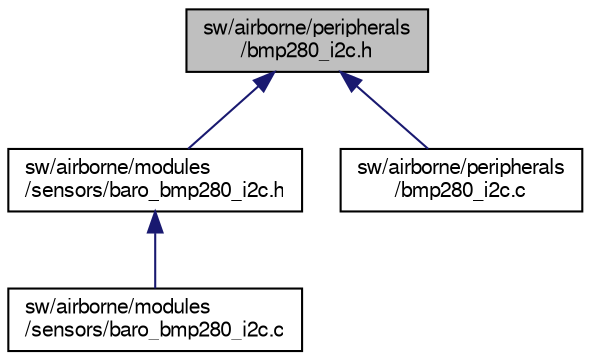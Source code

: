 digraph "sw/airborne/peripherals/bmp280_i2c.h"
{
  edge [fontname="FreeSans",fontsize="10",labelfontname="FreeSans",labelfontsize="10"];
  node [fontname="FreeSans",fontsize="10",shape=record];
  Node1 [label="sw/airborne/peripherals\l/bmp280_i2c.h",height=0.2,width=0.4,color="black", fillcolor="grey75", style="filled", fontcolor="black"];
  Node1 -> Node2 [dir="back",color="midnightblue",fontsize="10",style="solid",fontname="FreeSans"];
  Node2 [label="sw/airborne/modules\l/sensors/baro_bmp280_i2c.h",height=0.2,width=0.4,color="black", fillcolor="white", style="filled",URL="$baro__bmp280__i2c_8h.html",tooltip="Bosch BMP280 I2C sensor interface. "];
  Node2 -> Node3 [dir="back",color="midnightblue",fontsize="10",style="solid",fontname="FreeSans"];
  Node3 [label="sw/airborne/modules\l/sensors/baro_bmp280_i2c.c",height=0.2,width=0.4,color="black", fillcolor="white", style="filled",URL="$baro__bmp280__i2c_8c.html",tooltip="Bosch BMP280 I2C sensor interface. "];
  Node1 -> Node4 [dir="back",color="midnightblue",fontsize="10",style="solid",fontname="FreeSans"];
  Node4 [label="sw/airborne/peripherals\l/bmp280_i2c.c",height=0.2,width=0.4,color="black", fillcolor="white", style="filled",URL="$bmp280__i2c_8c.html",tooltip="Sensor driver for BMP280 sensor via I2C. "];
}
